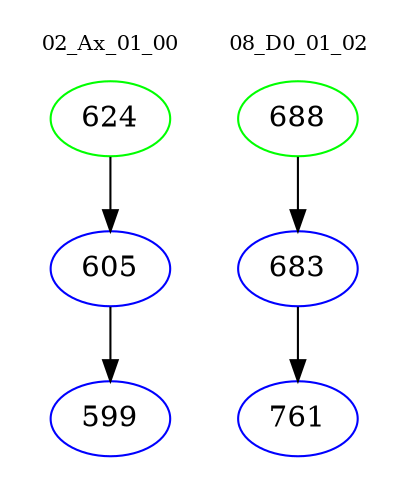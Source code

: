 digraph{
subgraph cluster_0 {
color = white
label = "02_Ax_01_00";
fontsize=10;
T0_624 [label="624", color="green"]
T0_624 -> T0_605 [color="black"]
T0_605 [label="605", color="blue"]
T0_605 -> T0_599 [color="black"]
T0_599 [label="599", color="blue"]
}
subgraph cluster_1 {
color = white
label = "08_D0_01_02";
fontsize=10;
T1_688 [label="688", color="green"]
T1_688 -> T1_683 [color="black"]
T1_683 [label="683", color="blue"]
T1_683 -> T1_761 [color="black"]
T1_761 [label="761", color="blue"]
}
}
